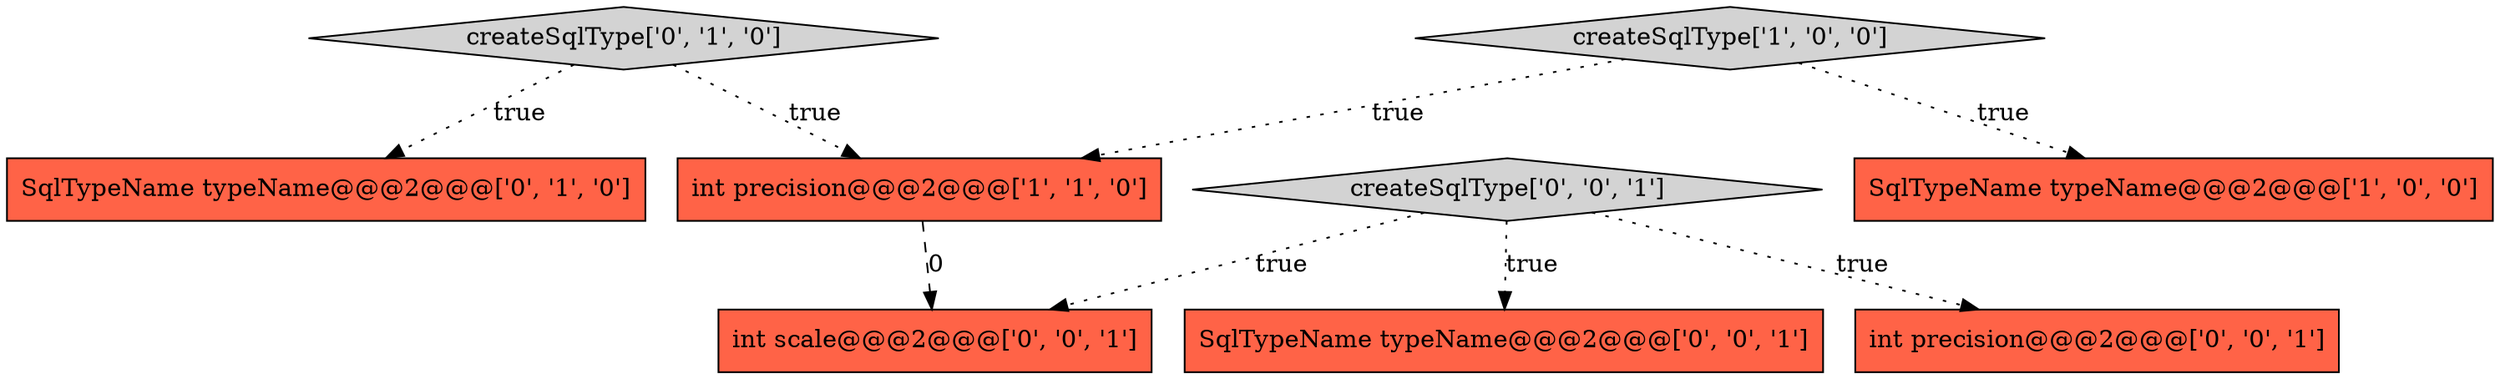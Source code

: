 digraph {
4 [style = filled, label = "createSqlType['0', '1', '0']", fillcolor = lightgray, shape = diamond image = "AAA0AAABBB2BBB"];
5 [style = filled, label = "int precision@@@2@@@['0', '0', '1']", fillcolor = tomato, shape = box image = "AAA0AAABBB3BBB"];
6 [style = filled, label = "SqlTypeName typeName@@@2@@@['0', '0', '1']", fillcolor = tomato, shape = box image = "AAA0AAABBB3BBB"];
8 [style = filled, label = "createSqlType['0', '0', '1']", fillcolor = lightgray, shape = diamond image = "AAA0AAABBB3BBB"];
2 [style = filled, label = "int precision@@@2@@@['1', '1', '0']", fillcolor = tomato, shape = box image = "AAA0AAABBB1BBB"];
7 [style = filled, label = "int scale@@@2@@@['0', '0', '1']", fillcolor = tomato, shape = box image = "AAA0AAABBB3BBB"];
3 [style = filled, label = "SqlTypeName typeName@@@2@@@['0', '1', '0']", fillcolor = tomato, shape = box image = "AAA0AAABBB2BBB"];
1 [style = filled, label = "createSqlType['1', '0', '0']", fillcolor = lightgray, shape = diamond image = "AAA0AAABBB1BBB"];
0 [style = filled, label = "SqlTypeName typeName@@@2@@@['1', '0', '0']", fillcolor = tomato, shape = box image = "AAA0AAABBB1BBB"];
8->7 [style = dotted, label="true"];
1->0 [style = dotted, label="true"];
4->3 [style = dotted, label="true"];
8->6 [style = dotted, label="true"];
1->2 [style = dotted, label="true"];
2->7 [style = dashed, label="0"];
8->5 [style = dotted, label="true"];
4->2 [style = dotted, label="true"];
}

